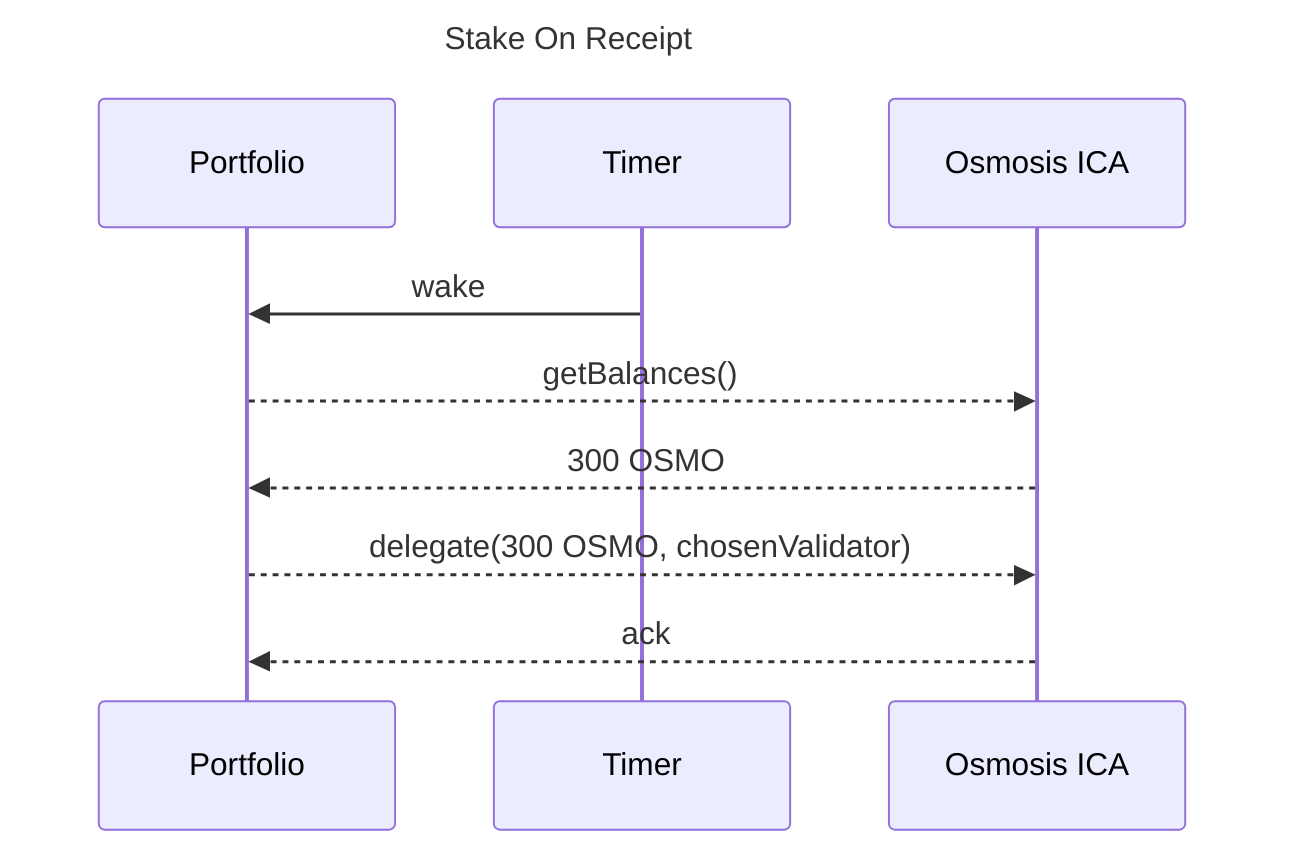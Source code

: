 sequenceDiagram
    title: Stake On Receipt
    participant SMK as Portfolio
    participant timer as Timer
    participant OsmosisWallet as Osmosis ICA

    timer ->> SMK: wake
    SMK -->> OsmosisWallet: getBalances()
    OsmosisWallet -->> SMK: 300 OSMO
    SMK -->> OsmosisWallet: delegate(300 OSMO, chosenValidator)
    OsmosisWallet -->> SMK: ack